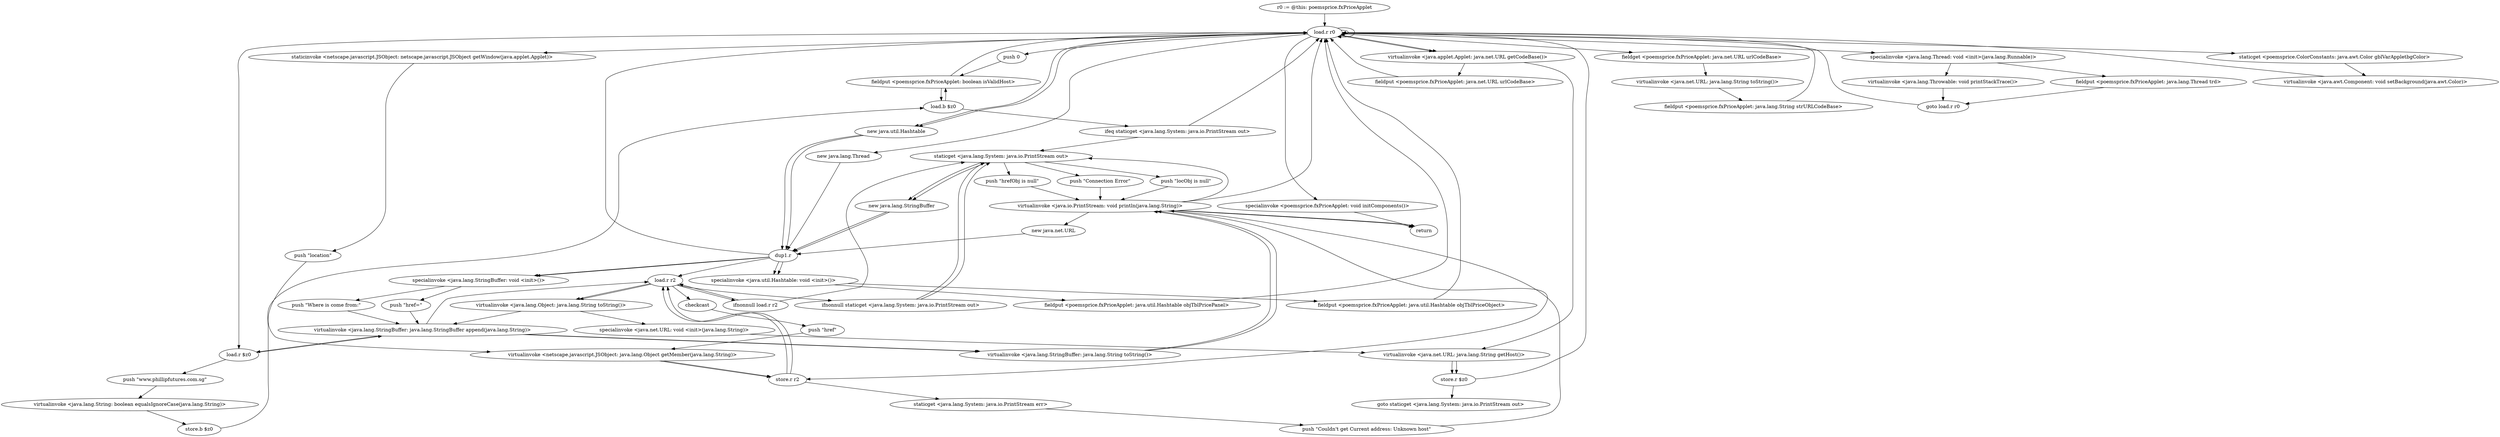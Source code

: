 digraph "" {
    "r0 := @this: poemsprice.fxPriceApplet"
    "load.r r0"
    "r0 := @this: poemsprice.fxPriceApplet"->"load.r r0";
    "push 0"
    "load.r r0"->"push 0";
    "fieldput <poemsprice.fxPriceApplet: boolean isValidHost>"
    "push 0"->"fieldput <poemsprice.fxPriceApplet: boolean isValidHost>";
    "fieldput <poemsprice.fxPriceApplet: boolean isValidHost>"->"load.r r0";
    "virtualinvoke <java.applet.Applet: java.net.URL getCodeBase()>"
    "load.r r0"->"virtualinvoke <java.applet.Applet: java.net.URL getCodeBase()>";
    "virtualinvoke <java.net.URL: java.lang.String getHost()>"
    "virtualinvoke <java.applet.Applet: java.net.URL getCodeBase()>"->"virtualinvoke <java.net.URL: java.lang.String getHost()>";
    "store.r $z0"
    "virtualinvoke <java.net.URL: java.lang.String getHost()>"->"store.r $z0";
    "store.r $z0"->"load.r r0";
    "staticinvoke <netscape.javascript.JSObject: netscape.javascript.JSObject getWindow(java.applet.Applet)>"
    "load.r r0"->"staticinvoke <netscape.javascript.JSObject: netscape.javascript.JSObject getWindow(java.applet.Applet)>";
    "push \"location\""
    "staticinvoke <netscape.javascript.JSObject: netscape.javascript.JSObject getWindow(java.applet.Applet)>"->"push \"location\"";
    "virtualinvoke <netscape.javascript.JSObject: java.lang.Object getMember(java.lang.String)>"
    "push \"location\""->"virtualinvoke <netscape.javascript.JSObject: java.lang.Object getMember(java.lang.String)>";
    "store.r r2"
    "virtualinvoke <netscape.javascript.JSObject: java.lang.Object getMember(java.lang.String)>"->"store.r r2";
    "load.r r2"
    "store.r r2"->"load.r r2";
    "ifnonnull load.r r2"
    "load.r r2"->"ifnonnull load.r r2";
    "staticget <java.lang.System: java.io.PrintStream out>"
    "ifnonnull load.r r2"->"staticget <java.lang.System: java.io.PrintStream out>";
    "push \"locObj is null\""
    "staticget <java.lang.System: java.io.PrintStream out>"->"push \"locObj is null\"";
    "virtualinvoke <java.io.PrintStream: void println(java.lang.String)>"
    "push \"locObj is null\""->"virtualinvoke <java.io.PrintStream: void println(java.lang.String)>";
    "return"
    "virtualinvoke <java.io.PrintStream: void println(java.lang.String)>"->"return";
    "ifnonnull load.r r2"->"load.r r2";
    "checkcast"
    "load.r r2"->"checkcast";
    "push \"href\""
    "checkcast"->"push \"href\"";
    "push \"href\""->"virtualinvoke <netscape.javascript.JSObject: java.lang.Object getMember(java.lang.String)>";
    "virtualinvoke <netscape.javascript.JSObject: java.lang.Object getMember(java.lang.String)>"->"store.r r2";
    "store.r r2"->"load.r r2";
    "ifnonnull staticget <java.lang.System: java.io.PrintStream out>"
    "load.r r2"->"ifnonnull staticget <java.lang.System: java.io.PrintStream out>";
    "ifnonnull staticget <java.lang.System: java.io.PrintStream out>"->"staticget <java.lang.System: java.io.PrintStream out>";
    "push \"hrefObj is null\""
    "staticget <java.lang.System: java.io.PrintStream out>"->"push \"hrefObj is null\"";
    "push \"hrefObj is null\""->"virtualinvoke <java.io.PrintStream: void println(java.lang.String)>";
    "virtualinvoke <java.io.PrintStream: void println(java.lang.String)>"->"return";
    "virtualinvoke <java.io.PrintStream: void println(java.lang.String)>"->"store.r r2";
    "staticget <java.lang.System: java.io.PrintStream err>"
    "store.r r2"->"staticget <java.lang.System: java.io.PrintStream err>";
    "push \"Couldn\'t get Current address: Unknown host\""
    "staticget <java.lang.System: java.io.PrintStream err>"->"push \"Couldn\'t get Current address: Unknown host\"";
    "push \"Couldn\'t get Current address: Unknown host\""->"virtualinvoke <java.io.PrintStream: void println(java.lang.String)>";
    "virtualinvoke <java.io.PrintStream: void println(java.lang.String)>"->"staticget <java.lang.System: java.io.PrintStream out>";
    "new java.lang.StringBuffer"
    "staticget <java.lang.System: java.io.PrintStream out>"->"new java.lang.StringBuffer";
    "dup1.r"
    "new java.lang.StringBuffer"->"dup1.r";
    "specialinvoke <java.lang.StringBuffer: void <init>()>"
    "dup1.r"->"specialinvoke <java.lang.StringBuffer: void <init>()>";
    "push \"Where is come from:\""
    "specialinvoke <java.lang.StringBuffer: void <init>()>"->"push \"Where is come from:\"";
    "virtualinvoke <java.lang.StringBuffer: java.lang.StringBuffer append(java.lang.String)>"
    "push \"Where is come from:\""->"virtualinvoke <java.lang.StringBuffer: java.lang.StringBuffer append(java.lang.String)>";
    "load.r $z0"
    "virtualinvoke <java.lang.StringBuffer: java.lang.StringBuffer append(java.lang.String)>"->"load.r $z0";
    "load.r $z0"->"virtualinvoke <java.lang.StringBuffer: java.lang.StringBuffer append(java.lang.String)>";
    "virtualinvoke <java.lang.StringBuffer: java.lang.String toString()>"
    "virtualinvoke <java.lang.StringBuffer: java.lang.StringBuffer append(java.lang.String)>"->"virtualinvoke <java.lang.StringBuffer: java.lang.String toString()>";
    "virtualinvoke <java.lang.StringBuffer: java.lang.String toString()>"->"virtualinvoke <java.io.PrintStream: void println(java.lang.String)>";
    "virtualinvoke <java.io.PrintStream: void println(java.lang.String)>"->"load.r r0";
    "load.r r0"->"load.r $z0";
    "push \"www.phillipfutures.com.sg\""
    "load.r $z0"->"push \"www.phillipfutures.com.sg\"";
    "virtualinvoke <java.lang.String: boolean equalsIgnoreCase(java.lang.String)>"
    "push \"www.phillipfutures.com.sg\""->"virtualinvoke <java.lang.String: boolean equalsIgnoreCase(java.lang.String)>";
    "store.b $z0"
    "virtualinvoke <java.lang.String: boolean equalsIgnoreCase(java.lang.String)>"->"store.b $z0";
    "load.b $z0"
    "store.b $z0"->"load.b $z0";
    "load.b $z0"->"fieldput <poemsprice.fxPriceApplet: boolean isValidHost>";
    "fieldput <poemsprice.fxPriceApplet: boolean isValidHost>"->"load.b $z0";
    "ifeq staticget <java.lang.System: java.io.PrintStream out>"
    "load.b $z0"->"ifeq staticget <java.lang.System: java.io.PrintStream out>";
    "ifeq staticget <java.lang.System: java.io.PrintStream out>"->"load.r r0";
    "new java.util.Hashtable"
    "load.r r0"->"new java.util.Hashtable";
    "new java.util.Hashtable"->"dup1.r";
    "specialinvoke <java.util.Hashtable: void <init>()>"
    "dup1.r"->"specialinvoke <java.util.Hashtable: void <init>()>";
    "fieldput <poemsprice.fxPriceApplet: java.util.Hashtable objTblPricePanel>"
    "specialinvoke <java.util.Hashtable: void <init>()>"->"fieldput <poemsprice.fxPriceApplet: java.util.Hashtable objTblPricePanel>";
    "fieldput <poemsprice.fxPriceApplet: java.util.Hashtable objTblPricePanel>"->"load.r r0";
    "load.r r0"->"new java.util.Hashtable";
    "new java.util.Hashtable"->"dup1.r";
    "dup1.r"->"specialinvoke <java.util.Hashtable: void <init>()>";
    "fieldput <poemsprice.fxPriceApplet: java.util.Hashtable objTblPriceObject>"
    "specialinvoke <java.util.Hashtable: void <init>()>"->"fieldput <poemsprice.fxPriceApplet: java.util.Hashtable objTblPriceObject>";
    "fieldput <poemsprice.fxPriceApplet: java.util.Hashtable objTblPriceObject>"->"load.r r0";
    "load.r r0"->"load.r r0";
    "load.r r0"->"virtualinvoke <java.applet.Applet: java.net.URL getCodeBase()>";
    "fieldput <poemsprice.fxPriceApplet: java.net.URL urlCodeBase>"
    "virtualinvoke <java.applet.Applet: java.net.URL getCodeBase()>"->"fieldput <poemsprice.fxPriceApplet: java.net.URL urlCodeBase>";
    "fieldput <poemsprice.fxPriceApplet: java.net.URL urlCodeBase>"->"load.r r0";
    "load.r r0"->"load.r r0";
    "fieldget <poemsprice.fxPriceApplet: java.net.URL urlCodeBase>"
    "load.r r0"->"fieldget <poemsprice.fxPriceApplet: java.net.URL urlCodeBase>";
    "virtualinvoke <java.net.URL: java.lang.String toString()>"
    "fieldget <poemsprice.fxPriceApplet: java.net.URL urlCodeBase>"->"virtualinvoke <java.net.URL: java.lang.String toString()>";
    "fieldput <poemsprice.fxPriceApplet: java.lang.String strURLCodeBase>"
    "virtualinvoke <java.net.URL: java.lang.String toString()>"->"fieldput <poemsprice.fxPriceApplet: java.lang.String strURLCodeBase>";
    "fieldput <poemsprice.fxPriceApplet: java.lang.String strURLCodeBase>"->"load.r r0";
    "new java.lang.Thread"
    "load.r r0"->"new java.lang.Thread";
    "new java.lang.Thread"->"dup1.r";
    "dup1.r"->"load.r r0";
    "specialinvoke <java.lang.Thread: void <init>(java.lang.Runnable)>"
    "load.r r0"->"specialinvoke <java.lang.Thread: void <init>(java.lang.Runnable)>";
    "fieldput <poemsprice.fxPriceApplet: java.lang.Thread trd>"
    "specialinvoke <java.lang.Thread: void <init>(java.lang.Runnable)>"->"fieldput <poemsprice.fxPriceApplet: java.lang.Thread trd>";
    "goto load.r r0"
    "fieldput <poemsprice.fxPriceApplet: java.lang.Thread trd>"->"goto load.r r0";
    "goto load.r r0"->"load.r r0";
    "staticget <poemsprice.ColorConstants: java.awt.Color gblVarAppletbgColor>"
    "load.r r0"->"staticget <poemsprice.ColorConstants: java.awt.Color gblVarAppletbgColor>";
    "virtualinvoke <java.awt.Component: void setBackground(java.awt.Color)>"
    "staticget <poemsprice.ColorConstants: java.awt.Color gblVarAppletbgColor>"->"virtualinvoke <java.awt.Component: void setBackground(java.awt.Color)>";
    "virtualinvoke <java.awt.Component: void setBackground(java.awt.Color)>"->"load.r r0";
    "specialinvoke <poemsprice.fxPriceApplet: void initComponents()>"
    "load.r r0"->"specialinvoke <poemsprice.fxPriceApplet: void initComponents()>";
    "specialinvoke <poemsprice.fxPriceApplet: void initComponents()>"->"return";
    "virtualinvoke <java.lang.Throwable: void printStackTrace()>"
    "specialinvoke <java.lang.Thread: void <init>(java.lang.Runnable)>"->"virtualinvoke <java.lang.Throwable: void printStackTrace()>";
    "virtualinvoke <java.lang.Throwable: void printStackTrace()>"->"goto load.r r0";
    "ifeq staticget <java.lang.System: java.io.PrintStream out>"->"staticget <java.lang.System: java.io.PrintStream out>";
    "push \"Connection Error\""
    "staticget <java.lang.System: java.io.PrintStream out>"->"push \"Connection Error\"";
    "push \"Connection Error\""->"virtualinvoke <java.io.PrintStream: void println(java.lang.String)>";
    "ifnonnull staticget <java.lang.System: java.io.PrintStream out>"->"staticget <java.lang.System: java.io.PrintStream out>";
    "staticget <java.lang.System: java.io.PrintStream out>"->"new java.lang.StringBuffer";
    "new java.lang.StringBuffer"->"dup1.r";
    "dup1.r"->"specialinvoke <java.lang.StringBuffer: void <init>()>";
    "push \"href=\""
    "specialinvoke <java.lang.StringBuffer: void <init>()>"->"push \"href=\"";
    "push \"href=\""->"virtualinvoke <java.lang.StringBuffer: java.lang.StringBuffer append(java.lang.String)>";
    "virtualinvoke <java.lang.StringBuffer: java.lang.StringBuffer append(java.lang.String)>"->"load.r r2";
    "virtualinvoke <java.lang.Object: java.lang.String toString()>"
    "load.r r2"->"virtualinvoke <java.lang.Object: java.lang.String toString()>";
    "virtualinvoke <java.lang.Object: java.lang.String toString()>"->"virtualinvoke <java.lang.StringBuffer: java.lang.StringBuffer append(java.lang.String)>";
    "virtualinvoke <java.lang.StringBuffer: java.lang.StringBuffer append(java.lang.String)>"->"virtualinvoke <java.lang.StringBuffer: java.lang.String toString()>";
    "virtualinvoke <java.lang.StringBuffer: java.lang.String toString()>"->"virtualinvoke <java.io.PrintStream: void println(java.lang.String)>";
    "new java.net.URL"
    "virtualinvoke <java.io.PrintStream: void println(java.lang.String)>"->"new java.net.URL";
    "new java.net.URL"->"dup1.r";
    "dup1.r"->"load.r r2";
    "load.r r2"->"virtualinvoke <java.lang.Object: java.lang.String toString()>";
    "specialinvoke <java.net.URL: void <init>(java.lang.String)>"
    "virtualinvoke <java.lang.Object: java.lang.String toString()>"->"specialinvoke <java.net.URL: void <init>(java.lang.String)>";
    "specialinvoke <java.net.URL: void <init>(java.lang.String)>"->"virtualinvoke <java.net.URL: java.lang.String getHost()>";
    "virtualinvoke <java.net.URL: java.lang.String getHost()>"->"store.r $z0";
    "goto staticget <java.lang.System: java.io.PrintStream out>"
    "store.r $z0"->"goto staticget <java.lang.System: java.io.PrintStream out>";
}
